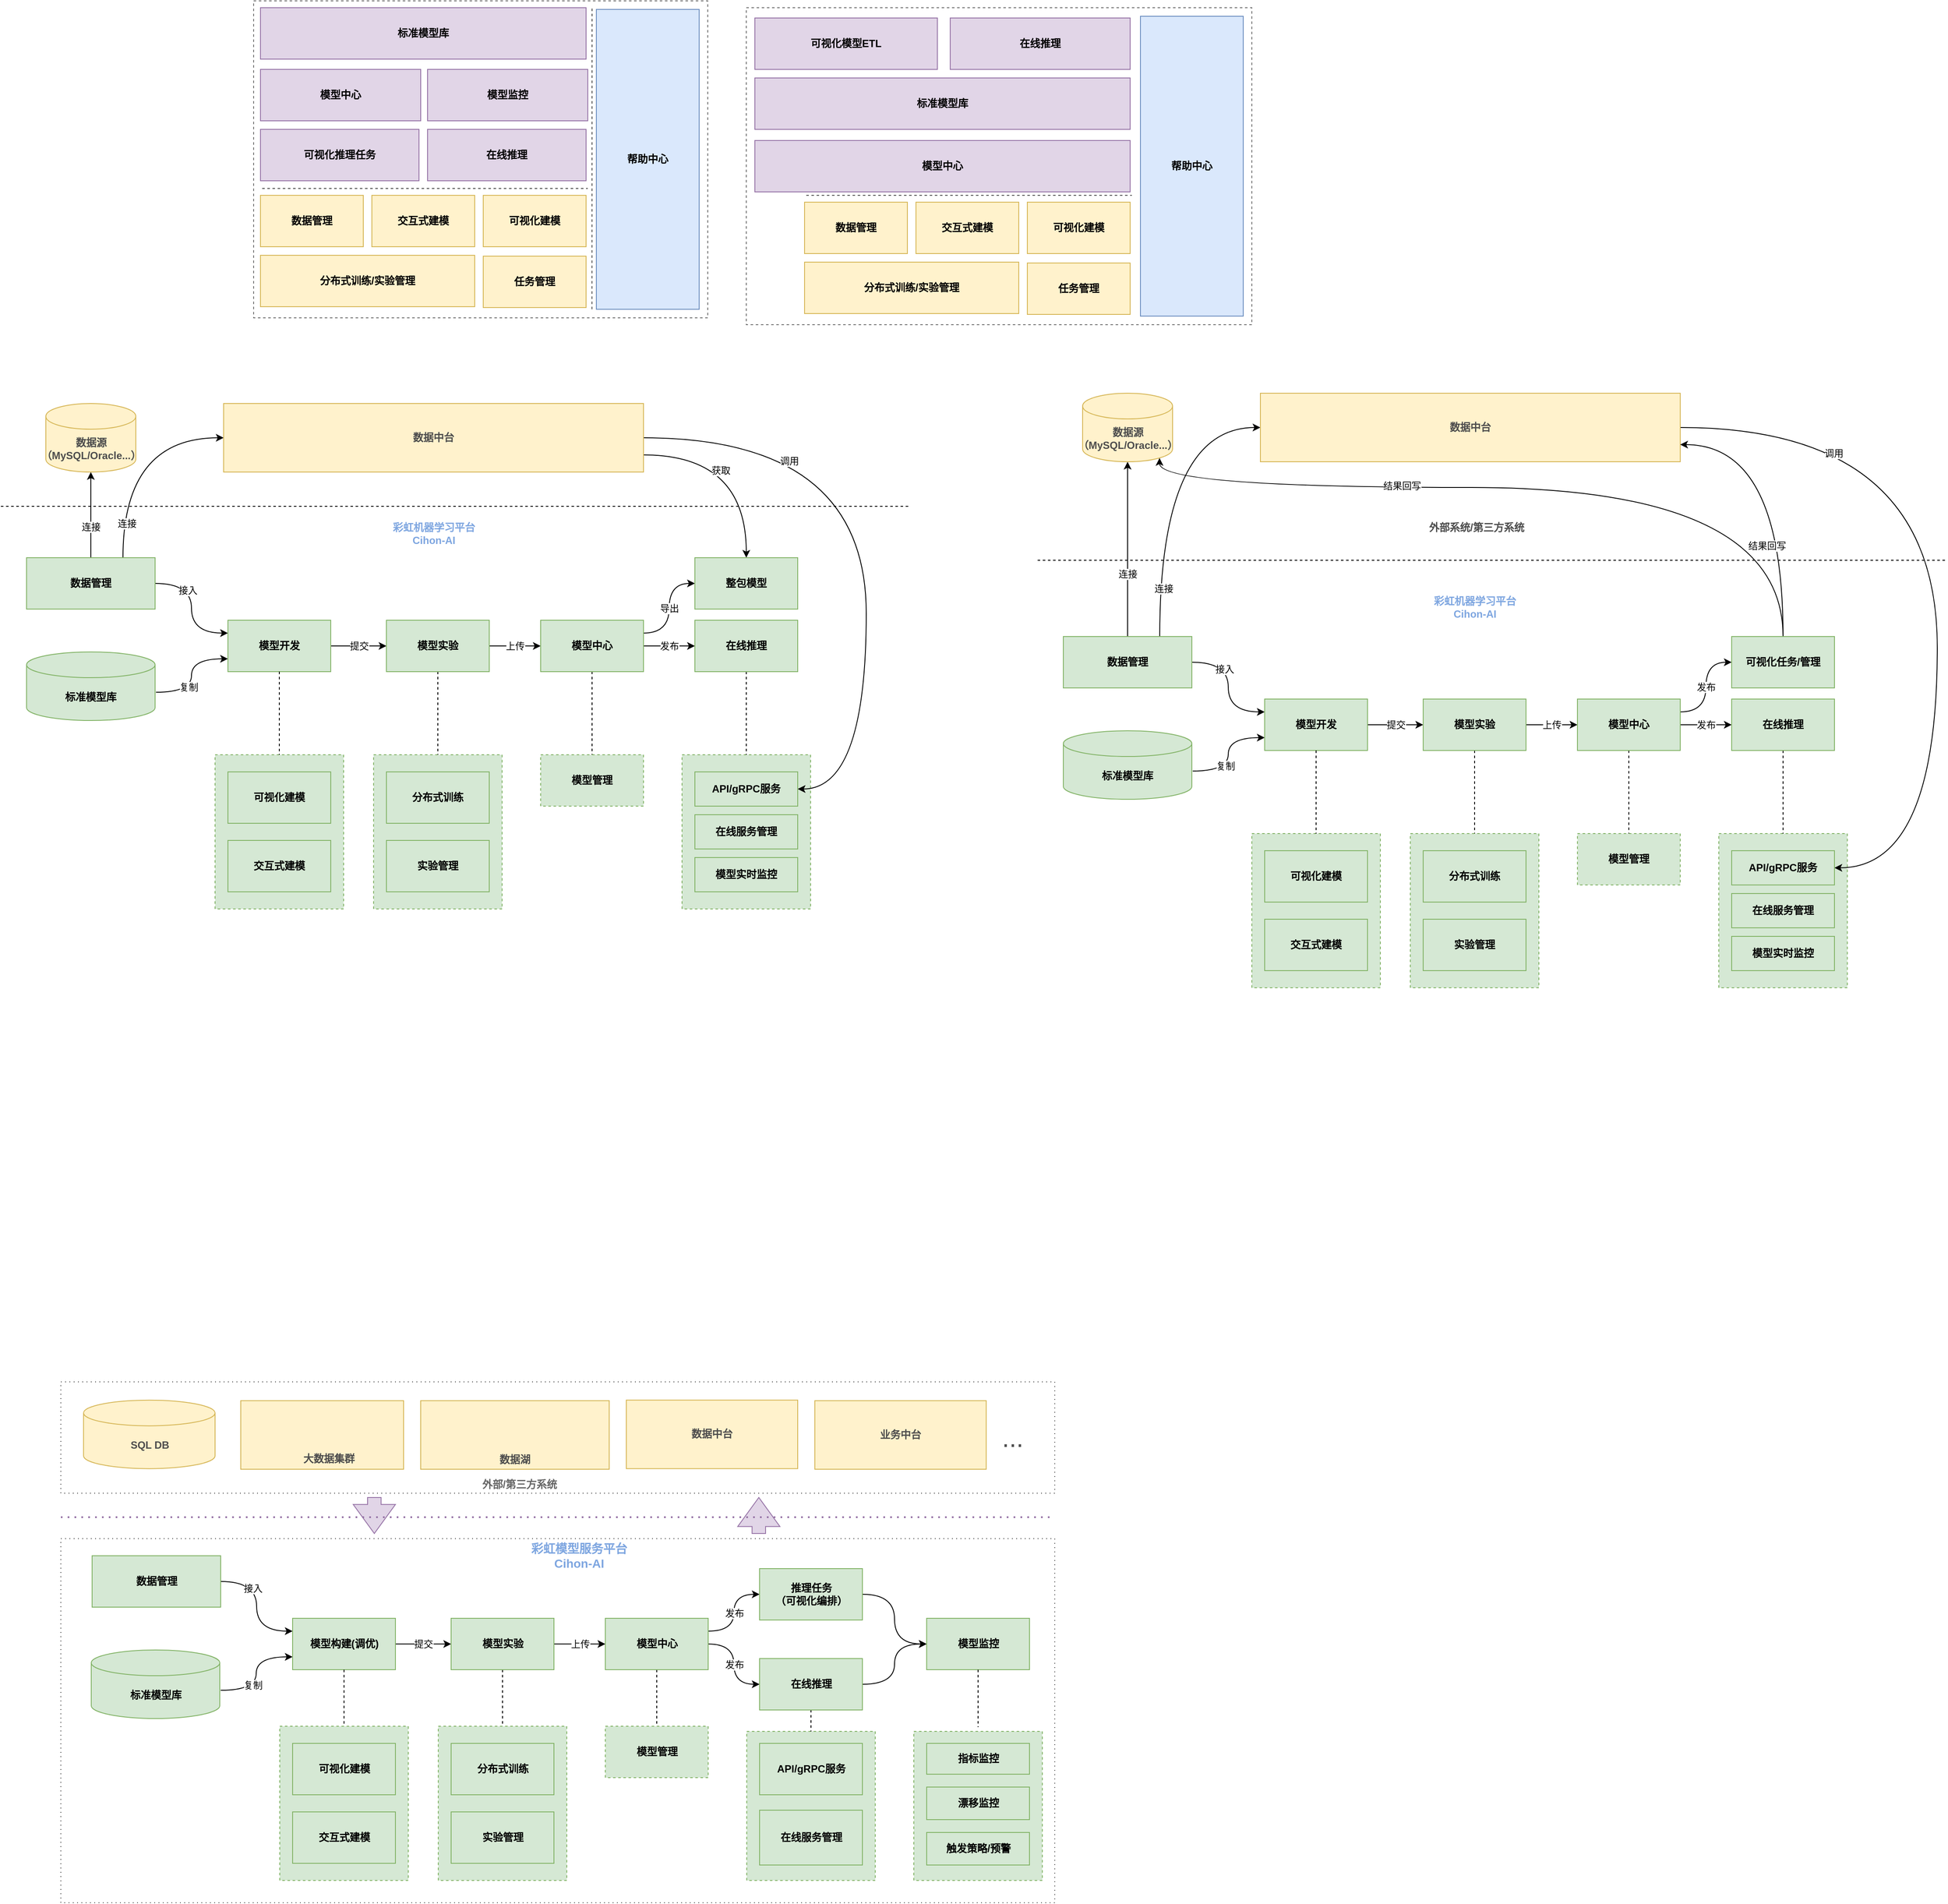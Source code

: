 <mxfile version="22.1.17" type="github">
  <diagram id="ie_3CytNylO9c6eQ8wbu" name="Page-1">
    <mxGraphModel dx="1434" dy="-379" grid="1" gridSize="10" guides="1" tooltips="1" connect="1" arrows="1" fold="1" page="1" pageScale="1" pageWidth="827" pageHeight="1169" math="0" shadow="0">
      <root>
        <mxCell id="0" />
        <mxCell id="1" parent="0" />
        <mxCell id="xP5RGfuM2HS8HkqxuWQb-124" value="" style="rounded=0;whiteSpace=wrap;html=1;fontSize=30;fontColor=#4D4D4D;strokeColor=#4D4D4D;dashed=1;dashPattern=1 4;" parent="1" vertex="1">
          <mxGeometry x="160" y="3185" width="1160" height="425" as="geometry" />
        </mxCell>
        <mxCell id="xP5RGfuM2HS8HkqxuWQb-113" value="" style="rounded=0;whiteSpace=wrap;html=1;fontSize=30;fontColor=#4D4D4D;strokeColor=#4D4D4D;dashed=1;dashPattern=1 4;" parent="1" vertex="1">
          <mxGeometry x="160" y="3002" width="1160" height="130" as="geometry" />
        </mxCell>
        <mxCell id="l0CeqF50A7bxB8gCz17a-1" value="" style="rounded=0;whiteSpace=wrap;html=1;dashed=1;fillColor=#d5e8d4;strokeColor=#82b366;" parent="1" vertex="1">
          <mxGeometry x="885" y="2270" width="150" height="180" as="geometry" />
        </mxCell>
        <mxCell id="l0CeqF50A7bxB8gCz17a-2" style="edgeStyle=orthogonalEdgeStyle;curved=1;rounded=0;orthogonalLoop=1;jettySize=auto;html=1;exitX=1.007;exitY=0.588;exitDx=0;exitDy=0;entryX=0;entryY=0.75;entryDx=0;entryDy=0;exitPerimeter=0;" parent="1" source="YzknZtRQCLHHo1tjPDXz-21" target="l0CeqF50A7bxB8gCz17a-14" edge="1">
          <mxGeometry relative="1" as="geometry">
            <mxPoint x="317" y="2190" as="sourcePoint" />
          </mxGeometry>
        </mxCell>
        <mxCell id="l0CeqF50A7bxB8gCz17a-3" value="复制" style="edgeLabel;html=1;align=center;verticalAlign=middle;resizable=0;points=[];" parent="l0CeqF50A7bxB8gCz17a-2" vertex="1" connectable="0">
          <mxGeometry x="-0.315" relative="1" as="geometry">
            <mxPoint x="-4" y="-6" as="offset" />
          </mxGeometry>
        </mxCell>
        <mxCell id="l0CeqF50A7bxB8gCz17a-5" style="edgeStyle=orthogonalEdgeStyle;rounded=0;orthogonalLoop=1;jettySize=auto;html=1;exitX=1;exitY=0.5;exitDx=0;exitDy=0;entryX=0;entryY=0.25;entryDx=0;entryDy=0;curved=1;" parent="1" source="l0CeqF50A7bxB8gCz17a-11" target="l0CeqF50A7bxB8gCz17a-14" edge="1">
          <mxGeometry relative="1" as="geometry" />
        </mxCell>
        <mxCell id="l0CeqF50A7bxB8gCz17a-6" value="接入" style="edgeLabel;html=1;align=center;verticalAlign=middle;resizable=0;points=[];" parent="l0CeqF50A7bxB8gCz17a-5" vertex="1" connectable="0">
          <mxGeometry x="-0.4" y="-1" relative="1" as="geometry">
            <mxPoint x="-4" y="7" as="offset" />
          </mxGeometry>
        </mxCell>
        <mxCell id="l0CeqF50A7bxB8gCz17a-7" style="edgeStyle=orthogonalEdgeStyle;curved=1;rounded=0;orthogonalLoop=1;jettySize=auto;html=1;exitX=0.75;exitY=0;exitDx=0;exitDy=0;entryX=0;entryY=0.5;entryDx=0;entryDy=0;" parent="1" source="l0CeqF50A7bxB8gCz17a-11" target="l0CeqF50A7bxB8gCz17a-28" edge="1">
          <mxGeometry relative="1" as="geometry" />
        </mxCell>
        <mxCell id="l0CeqF50A7bxB8gCz17a-8" value="连接" style="edgeLabel;html=1;align=center;verticalAlign=middle;resizable=0;points=[];" parent="l0CeqF50A7bxB8gCz17a-7" vertex="1" connectable="0">
          <mxGeometry x="-0.688" y="-4" relative="1" as="geometry">
            <mxPoint as="offset" />
          </mxGeometry>
        </mxCell>
        <mxCell id="l0CeqF50A7bxB8gCz17a-9" style="edgeStyle=orthogonalEdgeStyle;curved=1;rounded=0;orthogonalLoop=1;jettySize=auto;html=1;exitX=0.5;exitY=0;exitDx=0;exitDy=0;entryX=0.5;entryY=1;entryDx=0;entryDy=0;entryPerimeter=0;" parent="1" source="l0CeqF50A7bxB8gCz17a-11" target="l0CeqF50A7bxB8gCz17a-34" edge="1">
          <mxGeometry relative="1" as="geometry" />
        </mxCell>
        <mxCell id="l0CeqF50A7bxB8gCz17a-10" value="连接" style="edgeLabel;html=1;align=center;verticalAlign=middle;resizable=0;points=[];" parent="l0CeqF50A7bxB8gCz17a-9" vertex="1" connectable="0">
          <mxGeometry x="-0.284" relative="1" as="geometry">
            <mxPoint as="offset" />
          </mxGeometry>
        </mxCell>
        <mxCell id="l0CeqF50A7bxB8gCz17a-11" value="数据管理" style="rounded=0;whiteSpace=wrap;html=1;fillColor=#d5e8d4;strokeColor=#82b366;fontStyle=1" parent="1" vertex="1">
          <mxGeometry x="120" y="2040" width="150" height="60" as="geometry" />
        </mxCell>
        <mxCell id="l0CeqF50A7bxB8gCz17a-13" value="提交" style="edgeStyle=orthogonalEdgeStyle;curved=1;rounded=0;orthogonalLoop=1;jettySize=auto;html=1;exitX=1;exitY=0.5;exitDx=0;exitDy=0;entryX=0;entryY=0.5;entryDx=0;entryDy=0;" parent="1" source="l0CeqF50A7bxB8gCz17a-14" target="l0CeqF50A7bxB8gCz17a-17" edge="1">
          <mxGeometry relative="1" as="geometry" />
        </mxCell>
        <mxCell id="l0CeqF50A7bxB8gCz17a-14" value="模型开发" style="rounded=0;whiteSpace=wrap;html=1;fillColor=#d5e8d4;strokeColor=#82b366;fontStyle=1" parent="1" vertex="1">
          <mxGeometry x="355" y="2113" width="120" height="60" as="geometry" />
        </mxCell>
        <mxCell id="l0CeqF50A7bxB8gCz17a-15" value="上传" style="edgeStyle=orthogonalEdgeStyle;curved=1;rounded=0;orthogonalLoop=1;jettySize=auto;html=1;exitX=1;exitY=0.5;exitDx=0;exitDy=0;entryX=0;entryY=0.5;entryDx=0;entryDy=0;" parent="1" source="l0CeqF50A7bxB8gCz17a-17" target="l0CeqF50A7bxB8gCz17a-21" edge="1">
          <mxGeometry relative="1" as="geometry" />
        </mxCell>
        <mxCell id="l0CeqF50A7bxB8gCz17a-16" style="edgeStyle=orthogonalEdgeStyle;curved=1;rounded=0;orthogonalLoop=1;jettySize=auto;html=1;exitX=0.5;exitY=1;exitDx=0;exitDy=0;dashed=1;endArrow=none;endFill=0;" parent="1" source="l0CeqF50A7bxB8gCz17a-17" edge="1">
          <mxGeometry relative="1" as="geometry">
            <mxPoint x="600" y="2270" as="targetPoint" />
          </mxGeometry>
        </mxCell>
        <mxCell id="l0CeqF50A7bxB8gCz17a-17" value="模型实验" style="rounded=0;whiteSpace=wrap;html=1;fillColor=#d5e8d4;strokeColor=#82b366;fontStyle=1" parent="1" vertex="1">
          <mxGeometry x="540" y="2113" width="120" height="60" as="geometry" />
        </mxCell>
        <mxCell id="l0CeqF50A7bxB8gCz17a-18" value="发布" style="edgeStyle=orthogonalEdgeStyle;curved=1;rounded=0;orthogonalLoop=1;jettySize=auto;html=1;exitX=1;exitY=0.5;exitDx=0;exitDy=0;entryX=0;entryY=0.5;entryDx=0;entryDy=0;" parent="1" source="l0CeqF50A7bxB8gCz17a-21" target="l0CeqF50A7bxB8gCz17a-23" edge="1">
          <mxGeometry relative="1" as="geometry" />
        </mxCell>
        <mxCell id="l0CeqF50A7bxB8gCz17a-19" value="导出" style="edgeStyle=orthogonalEdgeStyle;curved=1;rounded=0;orthogonalLoop=1;jettySize=auto;html=1;exitX=1;exitY=0.25;exitDx=0;exitDy=0;entryX=0;entryY=0.5;entryDx=0;entryDy=0;" parent="1" source="l0CeqF50A7bxB8gCz17a-21" target="l0CeqF50A7bxB8gCz17a-35" edge="1">
          <mxGeometry relative="1" as="geometry" />
        </mxCell>
        <mxCell id="l0CeqF50A7bxB8gCz17a-20" style="edgeStyle=orthogonalEdgeStyle;curved=1;rounded=0;orthogonalLoop=1;jettySize=auto;html=1;exitX=0.5;exitY=1;exitDx=0;exitDy=0;entryX=0.5;entryY=0;entryDx=0;entryDy=0;dashed=1;endArrow=none;endFill=0;" parent="1" source="l0CeqF50A7bxB8gCz17a-21" target="l0CeqF50A7bxB8gCz17a-31" edge="1">
          <mxGeometry relative="1" as="geometry" />
        </mxCell>
        <mxCell id="l0CeqF50A7bxB8gCz17a-21" value="模型中心" style="rounded=0;whiteSpace=wrap;html=1;fillColor=#d5e8d4;strokeColor=#82b366;fontStyle=1" parent="1" vertex="1">
          <mxGeometry x="720" y="2113" width="120" height="60" as="geometry" />
        </mxCell>
        <mxCell id="l0CeqF50A7bxB8gCz17a-22" style="edgeStyle=orthogonalEdgeStyle;curved=1;rounded=0;orthogonalLoop=1;jettySize=auto;html=1;exitX=0.5;exitY=1;exitDx=0;exitDy=0;dashed=1;endArrow=none;endFill=0;" parent="1" source="l0CeqF50A7bxB8gCz17a-23" edge="1">
          <mxGeometry relative="1" as="geometry">
            <mxPoint x="960" y="2270" as="targetPoint" />
          </mxGeometry>
        </mxCell>
        <mxCell id="l0CeqF50A7bxB8gCz17a-23" value="在线推理" style="rounded=0;whiteSpace=wrap;html=1;fillColor=#d5e8d4;strokeColor=#82b366;fontStyle=1" parent="1" vertex="1">
          <mxGeometry x="900" y="2113" width="120" height="60" as="geometry" />
        </mxCell>
        <mxCell id="l0CeqF50A7bxB8gCz17a-26" style="edgeStyle=orthogonalEdgeStyle;curved=1;rounded=0;orthogonalLoop=1;jettySize=auto;html=1;exitX=1;exitY=0.75;exitDx=0;exitDy=0;entryX=0.5;entryY=0;entryDx=0;entryDy=0;" parent="1" source="l0CeqF50A7bxB8gCz17a-28" target="l0CeqF50A7bxB8gCz17a-35" edge="1">
          <mxGeometry relative="1" as="geometry" />
        </mxCell>
        <mxCell id="l0CeqF50A7bxB8gCz17a-27" value="获取" style="edgeLabel;html=1;align=center;verticalAlign=middle;resizable=0;points=[];" parent="l0CeqF50A7bxB8gCz17a-26" vertex="1" connectable="0">
          <mxGeometry x="0.122" y="-10" relative="1" as="geometry">
            <mxPoint x="-20" y="3" as="offset" />
          </mxGeometry>
        </mxCell>
        <mxCell id="YzknZtRQCLHHo1tjPDXz-38" style="edgeStyle=orthogonalEdgeStyle;curved=1;rounded=0;orthogonalLoop=1;jettySize=auto;html=1;exitX=1;exitY=0.5;exitDx=0;exitDy=0;entryX=1;entryY=0.5;entryDx=0;entryDy=0;" parent="1" source="l0CeqF50A7bxB8gCz17a-28" target="l0CeqF50A7bxB8gCz17a-32" edge="1">
          <mxGeometry relative="1" as="geometry">
            <Array as="points">
              <mxPoint x="1100" y="1900" />
              <mxPoint x="1100" y="2310" />
            </Array>
          </mxGeometry>
        </mxCell>
        <mxCell id="YzknZtRQCLHHo1tjPDXz-39" value="调用" style="edgeLabel;html=1;align=center;verticalAlign=middle;resizable=0;points=[];" parent="YzknZtRQCLHHo1tjPDXz-38" vertex="1" connectable="0">
          <mxGeometry x="-0.267" y="-47" relative="1" as="geometry">
            <mxPoint x="-43" y="12" as="offset" />
          </mxGeometry>
        </mxCell>
        <mxCell id="l0CeqF50A7bxB8gCz17a-28" value="数据中台" style="rounded=0;whiteSpace=wrap;html=1;fillColor=#fff2cc;strokeColor=#d6b656;fontStyle=1;fontColor=#4D4D4D;" parent="1" vertex="1">
          <mxGeometry x="350" y="1860" width="490" height="80" as="geometry" />
        </mxCell>
        <mxCell id="l0CeqF50A7bxB8gCz17a-29" value="" style="endArrow=none;dashed=1;html=1;rounded=0;" parent="1" edge="1">
          <mxGeometry width="50" height="50" relative="1" as="geometry">
            <mxPoint x="90" y="1980" as="sourcePoint" />
            <mxPoint x="1150" y="1980" as="targetPoint" />
          </mxGeometry>
        </mxCell>
        <mxCell id="l0CeqF50A7bxB8gCz17a-31" value="模型管理" style="rounded=0;whiteSpace=wrap;html=1;fillColor=#d5e8d4;strokeColor=#82b366;dashed=1;fontStyle=1" parent="1" vertex="1">
          <mxGeometry x="720" y="2270" width="120" height="60" as="geometry" />
        </mxCell>
        <mxCell id="l0CeqF50A7bxB8gCz17a-32" value="API/gRPC服务" style="rounded=0;whiteSpace=wrap;html=1;fillColor=#d5e8d4;strokeColor=#82b366;fontStyle=1" parent="1" vertex="1">
          <mxGeometry x="900" y="2290" width="120" height="40" as="geometry" />
        </mxCell>
        <mxCell id="l0CeqF50A7bxB8gCz17a-33" value="在线服务管理" style="rounded=0;whiteSpace=wrap;html=1;fillColor=#d5e8d4;strokeColor=#82b366;fontStyle=1" parent="1" vertex="1">
          <mxGeometry x="900" y="2340" width="120" height="40" as="geometry" />
        </mxCell>
        <mxCell id="l0CeqF50A7bxB8gCz17a-34" value="数据源（MySQL/Oracle...）" style="shape=cylinder3;whiteSpace=wrap;html=1;boundedLbl=1;backgroundOutline=1;size=15;fillColor=#fff2cc;strokeColor=#d6b656;fontStyle=1;fontColor=#4D4D4D;" parent="1" vertex="1">
          <mxGeometry x="142.5" y="1860" width="105" height="80" as="geometry" />
        </mxCell>
        <mxCell id="l0CeqF50A7bxB8gCz17a-35" value="整包模型" style="rounded=0;whiteSpace=wrap;html=1;fillColor=#d5e8d4;strokeColor=#82b366;fontStyle=1" parent="1" vertex="1">
          <mxGeometry x="900" y="2040" width="120" height="60" as="geometry" />
        </mxCell>
        <mxCell id="YzknZtRQCLHHo1tjPDXz-1" value="" style="rounded=0;whiteSpace=wrap;html=1;shadow=0;dashed=1;strokeColor=#4D4D4D;fontSize=12;fontColor=#999999;fillColor=none;opacity=80;" parent="1" vertex="1">
          <mxGeometry x="385" y="1390" width="530" height="370" as="geometry" />
        </mxCell>
        <mxCell id="YzknZtRQCLHHo1tjPDXz-2" value="数据管理" style="rounded=0;whiteSpace=wrap;html=1;fontStyle=1;fillColor=#fff2cc;strokeColor=#d6b656;" parent="1" vertex="1">
          <mxGeometry x="393" y="1617" width="120" height="60" as="geometry" />
        </mxCell>
        <mxCell id="YzknZtRQCLHHo1tjPDXz-3" value="交互式建模" style="rounded=0;whiteSpace=wrap;html=1;fontStyle=1;fillColor=#fff2cc;strokeColor=#d6b656;" parent="1" vertex="1">
          <mxGeometry x="523" y="1617" width="120" height="60" as="geometry" />
        </mxCell>
        <mxCell id="YzknZtRQCLHHo1tjPDXz-4" value="可视化建模" style="rounded=0;whiteSpace=wrap;html=1;fontStyle=1;fillColor=#fff2cc;strokeColor=#d6b656;" parent="1" vertex="1">
          <mxGeometry x="653" y="1617" width="120" height="60" as="geometry" />
        </mxCell>
        <mxCell id="YzknZtRQCLHHo1tjPDXz-5" value="分布式训练/实验管理" style="rounded=0;whiteSpace=wrap;html=1;fontStyle=1;fillColor=#fff2cc;strokeColor=#d6b656;" parent="1" vertex="1">
          <mxGeometry x="393" y="1687" width="250" height="60" as="geometry" />
        </mxCell>
        <mxCell id="YzknZtRQCLHHo1tjPDXz-7" value="标准模型库" style="rounded=0;whiteSpace=wrap;html=1;fontStyle=1;fillColor=#e1d5e7;strokeColor=#9673a6;" parent="1" vertex="1">
          <mxGeometry x="393" y="1398" width="380" height="60" as="geometry" />
        </mxCell>
        <mxCell id="YzknZtRQCLHHo1tjPDXz-9" value="帮助中心" style="rounded=0;whiteSpace=wrap;html=1;fontStyle=1;fillColor=#dae8fc;strokeColor=#6c8ebf;" parent="1" vertex="1">
          <mxGeometry x="785" y="1400" width="120" height="350" as="geometry" />
        </mxCell>
        <mxCell id="YzknZtRQCLHHo1tjPDXz-11" value="" style="endArrow=none;dashed=1;html=1;rounded=0;strokeColor=#4D4D4D;" parent="1" edge="1">
          <mxGeometry width="50" height="50" relative="1" as="geometry">
            <mxPoint x="395" y="1609" as="sourcePoint" />
            <mxPoint x="775" y="1609" as="targetPoint" />
          </mxGeometry>
        </mxCell>
        <mxCell id="YzknZtRQCLHHo1tjPDXz-12" value="" style="endArrow=none;dashed=1;html=1;rounded=0;strokeColor=#4D4D4D;exitX=0.745;exitY=0.973;exitDx=0;exitDy=0;exitPerimeter=0;" parent="1" source="YzknZtRQCLHHo1tjPDXz-1" edge="1">
          <mxGeometry width="50" height="50" relative="1" as="geometry">
            <mxPoint x="780" y="1669" as="sourcePoint" />
            <mxPoint x="780" y="1399" as="targetPoint" />
          </mxGeometry>
        </mxCell>
        <mxCell id="YzknZtRQCLHHo1tjPDXz-13" value="任务管理" style="rounded=0;whiteSpace=wrap;html=1;fontStyle=1;fillColor=#fff2cc;strokeColor=#d6b656;" parent="1" vertex="1">
          <mxGeometry x="653" y="1688" width="120" height="60" as="geometry" />
        </mxCell>
        <mxCell id="YzknZtRQCLHHo1tjPDXz-15" value="" style="rounded=0;whiteSpace=wrap;html=1;dashed=1;fillColor=#d5e8d4;strokeColor=#82b366;" parent="1" vertex="1">
          <mxGeometry x="525" y="2270" width="150" height="180" as="geometry" />
        </mxCell>
        <mxCell id="YzknZtRQCLHHo1tjPDXz-16" value="分布式训练" style="rounded=0;whiteSpace=wrap;html=1;fillColor=#d5e8d4;strokeColor=#82b366;fontStyle=1" parent="1" vertex="1">
          <mxGeometry x="540" y="2290" width="120" height="60" as="geometry" />
        </mxCell>
        <mxCell id="YzknZtRQCLHHo1tjPDXz-17" value="实验管理" style="rounded=0;whiteSpace=wrap;html=1;fillColor=#d5e8d4;strokeColor=#82b366;fontStyle=1" parent="1" vertex="1">
          <mxGeometry x="540" y="2370" width="120" height="60" as="geometry" />
        </mxCell>
        <mxCell id="YzknZtRQCLHHo1tjPDXz-21" value="标准模型库" style="shape=cylinder3;whiteSpace=wrap;html=1;boundedLbl=1;backgroundOutline=1;size=15;fillColor=#d5e8d4;strokeColor=#82b366;fontStyle=1" parent="1" vertex="1">
          <mxGeometry x="120" y="2150" width="150" height="80" as="geometry" />
        </mxCell>
        <mxCell id="YzknZtRQCLHHo1tjPDXz-24" value="" style="rounded=0;whiteSpace=wrap;html=1;dashed=1;fillColor=#d5e8d4;strokeColor=#82b366;" parent="1" vertex="1">
          <mxGeometry x="340" y="2270" width="150" height="180" as="geometry" />
        </mxCell>
        <mxCell id="YzknZtRQCLHHo1tjPDXz-25" value="可视化建模" style="rounded=0;whiteSpace=wrap;html=1;fillColor=#d5e8d4;strokeColor=#82b366;fontStyle=1" parent="1" vertex="1">
          <mxGeometry x="355" y="2290" width="120" height="60" as="geometry" />
        </mxCell>
        <mxCell id="YzknZtRQCLHHo1tjPDXz-26" value="交互式建模" style="rounded=0;whiteSpace=wrap;html=1;fillColor=#d5e8d4;strokeColor=#82b366;fontStyle=1" parent="1" vertex="1">
          <mxGeometry x="355" y="2370" width="120" height="60" as="geometry" />
        </mxCell>
        <mxCell id="YzknZtRQCLHHo1tjPDXz-27" style="edgeStyle=orthogonalEdgeStyle;rounded=0;orthogonalLoop=1;jettySize=auto;html=1;exitX=0.5;exitY=1;exitDx=0;exitDy=0;dashed=1;endArrow=none;endFill=0;entryX=0.5;entryY=0;entryDx=0;entryDy=0;" parent="1" source="l0CeqF50A7bxB8gCz17a-14" target="YzknZtRQCLHHo1tjPDXz-24" edge="1">
          <mxGeometry relative="1" as="geometry">
            <mxPoint x="414.5" y="2183" as="sourcePoint" />
            <mxPoint x="415" y="2240" as="targetPoint" />
          </mxGeometry>
        </mxCell>
        <mxCell id="YzknZtRQCLHHo1tjPDXz-36" value="模型实时监控" style="rounded=0;whiteSpace=wrap;html=1;fillColor=#d5e8d4;strokeColor=#82b366;fontStyle=1" parent="1" vertex="1">
          <mxGeometry x="900" y="2390" width="120" height="40" as="geometry" />
        </mxCell>
        <mxCell id="YzknZtRQCLHHo1tjPDXz-40" value="彩虹机器学习平台&lt;br&gt;Cihon-AI" style="text;html=1;strokeColor=none;fillColor=none;align=center;verticalAlign=middle;whiteSpace=wrap;rounded=0;fontStyle=1;fontColor=#7EA6E0;" parent="1" vertex="1">
          <mxGeometry x="532.5" y="1997" width="125" height="30" as="geometry" />
        </mxCell>
        <mxCell id="xP5RGfuM2HS8HkqxuWQb-1" value="" style="rounded=0;whiteSpace=wrap;html=1;dashed=1;fillColor=#d5e8d4;strokeColor=#82b366;" parent="1" vertex="1">
          <mxGeometry x="2095" y="2362" width="150" height="180" as="geometry" />
        </mxCell>
        <mxCell id="xP5RGfuM2HS8HkqxuWQb-2" style="edgeStyle=orthogonalEdgeStyle;curved=1;rounded=0;orthogonalLoop=1;jettySize=auto;html=1;exitX=1.007;exitY=0.588;exitDx=0;exitDy=0;entryX=0;entryY=0.75;entryDx=0;entryDy=0;exitPerimeter=0;" parent="1" source="xP5RGfuM2HS8HkqxuWQb-36" target="xP5RGfuM2HS8HkqxuWQb-12" edge="1">
          <mxGeometry relative="1" as="geometry">
            <mxPoint x="1527" y="2282" as="sourcePoint" />
          </mxGeometry>
        </mxCell>
        <mxCell id="xP5RGfuM2HS8HkqxuWQb-3" value="复制" style="edgeLabel;html=1;align=center;verticalAlign=middle;resizable=0;points=[];" parent="xP5RGfuM2HS8HkqxuWQb-2" vertex="1" connectable="0">
          <mxGeometry x="-0.315" relative="1" as="geometry">
            <mxPoint x="-4" y="-6" as="offset" />
          </mxGeometry>
        </mxCell>
        <mxCell id="xP5RGfuM2HS8HkqxuWQb-4" style="edgeStyle=orthogonalEdgeStyle;rounded=0;orthogonalLoop=1;jettySize=auto;html=1;exitX=1;exitY=0.5;exitDx=0;exitDy=0;entryX=0;entryY=0.25;entryDx=0;entryDy=0;curved=1;" parent="1" source="xP5RGfuM2HS8HkqxuWQb-10" target="xP5RGfuM2HS8HkqxuWQb-12" edge="1">
          <mxGeometry relative="1" as="geometry" />
        </mxCell>
        <mxCell id="xP5RGfuM2HS8HkqxuWQb-5" value="接入" style="edgeLabel;html=1;align=center;verticalAlign=middle;resizable=0;points=[];" parent="xP5RGfuM2HS8HkqxuWQb-4" vertex="1" connectable="0">
          <mxGeometry x="-0.4" y="-1" relative="1" as="geometry">
            <mxPoint x="-4" y="7" as="offset" />
          </mxGeometry>
        </mxCell>
        <mxCell id="xP5RGfuM2HS8HkqxuWQb-6" style="edgeStyle=orthogonalEdgeStyle;curved=1;rounded=0;orthogonalLoop=1;jettySize=auto;html=1;exitX=0.75;exitY=0;exitDx=0;exitDy=0;entryX=0;entryY=0.5;entryDx=0;entryDy=0;" parent="1" source="xP5RGfuM2HS8HkqxuWQb-10" target="xP5RGfuM2HS8HkqxuWQb-26" edge="1">
          <mxGeometry relative="1" as="geometry" />
        </mxCell>
        <mxCell id="xP5RGfuM2HS8HkqxuWQb-7" value="连接" style="edgeLabel;html=1;align=center;verticalAlign=middle;resizable=0;points=[];" parent="xP5RGfuM2HS8HkqxuWQb-6" vertex="1" connectable="0">
          <mxGeometry x="-0.688" y="-4" relative="1" as="geometry">
            <mxPoint as="offset" />
          </mxGeometry>
        </mxCell>
        <mxCell id="xP5RGfuM2HS8HkqxuWQb-8" style="edgeStyle=orthogonalEdgeStyle;curved=1;rounded=0;orthogonalLoop=1;jettySize=auto;html=1;exitX=0.5;exitY=0;exitDx=0;exitDy=0;entryX=0.5;entryY=1;entryDx=0;entryDy=0;entryPerimeter=0;" parent="1" source="xP5RGfuM2HS8HkqxuWQb-10" target="xP5RGfuM2HS8HkqxuWQb-31" edge="1">
          <mxGeometry relative="1" as="geometry" />
        </mxCell>
        <mxCell id="xP5RGfuM2HS8HkqxuWQb-9" value="连接" style="edgeLabel;html=1;align=center;verticalAlign=middle;resizable=0;points=[];" parent="xP5RGfuM2HS8HkqxuWQb-8" vertex="1" connectable="0">
          <mxGeometry x="-0.284" relative="1" as="geometry">
            <mxPoint as="offset" />
          </mxGeometry>
        </mxCell>
        <mxCell id="xP5RGfuM2HS8HkqxuWQb-10" value="数据管理" style="rounded=0;whiteSpace=wrap;html=1;fillColor=#d5e8d4;strokeColor=#82b366;fontStyle=1" parent="1" vertex="1">
          <mxGeometry x="1330" y="2132" width="150" height="60" as="geometry" />
        </mxCell>
        <mxCell id="xP5RGfuM2HS8HkqxuWQb-11" value="提交" style="edgeStyle=orthogonalEdgeStyle;curved=1;rounded=0;orthogonalLoop=1;jettySize=auto;html=1;exitX=1;exitY=0.5;exitDx=0;exitDy=0;entryX=0;entryY=0.5;entryDx=0;entryDy=0;" parent="1" source="xP5RGfuM2HS8HkqxuWQb-12" target="xP5RGfuM2HS8HkqxuWQb-15" edge="1">
          <mxGeometry relative="1" as="geometry" />
        </mxCell>
        <mxCell id="xP5RGfuM2HS8HkqxuWQb-12" value="模型开发" style="rounded=0;whiteSpace=wrap;html=1;fillColor=#d5e8d4;strokeColor=#82b366;fontStyle=1" parent="1" vertex="1">
          <mxGeometry x="1565" y="2205" width="120" height="60" as="geometry" />
        </mxCell>
        <mxCell id="xP5RGfuM2HS8HkqxuWQb-13" value="上传" style="edgeStyle=orthogonalEdgeStyle;curved=1;rounded=0;orthogonalLoop=1;jettySize=auto;html=1;exitX=1;exitY=0.5;exitDx=0;exitDy=0;entryX=0;entryY=0.5;entryDx=0;entryDy=0;" parent="1" source="xP5RGfuM2HS8HkqxuWQb-15" target="xP5RGfuM2HS8HkqxuWQb-19" edge="1">
          <mxGeometry relative="1" as="geometry" />
        </mxCell>
        <mxCell id="xP5RGfuM2HS8HkqxuWQb-14" style="edgeStyle=orthogonalEdgeStyle;curved=1;rounded=0;orthogonalLoop=1;jettySize=auto;html=1;exitX=0.5;exitY=1;exitDx=0;exitDy=0;dashed=1;endArrow=none;endFill=0;" parent="1" source="xP5RGfuM2HS8HkqxuWQb-15" edge="1">
          <mxGeometry relative="1" as="geometry">
            <mxPoint x="1810" y="2362" as="targetPoint" />
          </mxGeometry>
        </mxCell>
        <mxCell id="xP5RGfuM2HS8HkqxuWQb-15" value="模型实验" style="rounded=0;whiteSpace=wrap;html=1;fillColor=#d5e8d4;strokeColor=#82b366;fontStyle=1" parent="1" vertex="1">
          <mxGeometry x="1750" y="2205" width="120" height="60" as="geometry" />
        </mxCell>
        <mxCell id="xP5RGfuM2HS8HkqxuWQb-16" value="发布" style="edgeStyle=orthogonalEdgeStyle;curved=1;rounded=0;orthogonalLoop=1;jettySize=auto;html=1;exitX=1;exitY=0.5;exitDx=0;exitDy=0;entryX=0;entryY=0.5;entryDx=0;entryDy=0;" parent="1" source="xP5RGfuM2HS8HkqxuWQb-19" target="xP5RGfuM2HS8HkqxuWQb-21" edge="1">
          <mxGeometry relative="1" as="geometry" />
        </mxCell>
        <mxCell id="xP5RGfuM2HS8HkqxuWQb-18" style="edgeStyle=orthogonalEdgeStyle;curved=1;rounded=0;orthogonalLoop=1;jettySize=auto;html=1;exitX=0.5;exitY=1;exitDx=0;exitDy=0;entryX=0.5;entryY=0;entryDx=0;entryDy=0;dashed=1;endArrow=none;endFill=0;" parent="1" source="xP5RGfuM2HS8HkqxuWQb-19" target="xP5RGfuM2HS8HkqxuWQb-28" edge="1">
          <mxGeometry relative="1" as="geometry" />
        </mxCell>
        <mxCell id="xP5RGfuM2HS8HkqxuWQb-51" value="发布" style="edgeStyle=orthogonalEdgeStyle;curved=1;rounded=0;orthogonalLoop=1;jettySize=auto;html=1;exitX=1;exitY=0.25;exitDx=0;exitDy=0;entryX=0;entryY=0.5;entryDx=0;entryDy=0;" parent="1" source="xP5RGfuM2HS8HkqxuWQb-19" target="xP5RGfuM2HS8HkqxuWQb-32" edge="1">
          <mxGeometry relative="1" as="geometry" />
        </mxCell>
        <mxCell id="xP5RGfuM2HS8HkqxuWQb-19" value="模型中心" style="rounded=0;whiteSpace=wrap;html=1;fillColor=#d5e8d4;strokeColor=#82b366;fontStyle=1" parent="1" vertex="1">
          <mxGeometry x="1930" y="2205" width="120" height="60" as="geometry" />
        </mxCell>
        <mxCell id="xP5RGfuM2HS8HkqxuWQb-20" style="edgeStyle=orthogonalEdgeStyle;curved=1;rounded=0;orthogonalLoop=1;jettySize=auto;html=1;exitX=0.5;exitY=1;exitDx=0;exitDy=0;dashed=1;endArrow=none;endFill=0;" parent="1" source="xP5RGfuM2HS8HkqxuWQb-21" edge="1">
          <mxGeometry relative="1" as="geometry">
            <mxPoint x="2170.0" y="2362" as="targetPoint" />
          </mxGeometry>
        </mxCell>
        <mxCell id="xP5RGfuM2HS8HkqxuWQb-21" value="在线推理" style="rounded=0;whiteSpace=wrap;html=1;fillColor=#d5e8d4;strokeColor=#82b366;fontStyle=1" parent="1" vertex="1">
          <mxGeometry x="2110" y="2205" width="120" height="60" as="geometry" />
        </mxCell>
        <mxCell id="xP5RGfuM2HS8HkqxuWQb-52" style="edgeStyle=orthogonalEdgeStyle;curved=1;rounded=0;orthogonalLoop=1;jettySize=auto;html=1;exitX=1;exitY=0.5;exitDx=0;exitDy=0;entryX=1;entryY=0.5;entryDx=0;entryDy=0;" parent="1" source="xP5RGfuM2HS8HkqxuWQb-26" target="xP5RGfuM2HS8HkqxuWQb-29" edge="1">
          <mxGeometry relative="1" as="geometry">
            <Array as="points">
              <mxPoint x="2350" y="1888" />
              <mxPoint x="2350" y="2402" />
            </Array>
          </mxGeometry>
        </mxCell>
        <mxCell id="xP5RGfuM2HS8HkqxuWQb-53" value="调用" style="edgeLabel;html=1;align=center;verticalAlign=middle;resizable=0;points=[];" parent="xP5RGfuM2HS8HkqxuWQb-52" vertex="1" connectable="0">
          <mxGeometry x="-0.617" y="-30" relative="1" as="geometry">
            <mxPoint as="offset" />
          </mxGeometry>
        </mxCell>
        <mxCell id="xP5RGfuM2HS8HkqxuWQb-26" value="数据中台" style="rounded=0;whiteSpace=wrap;html=1;fillColor=#fff2cc;strokeColor=#d6b656;fontStyle=1;fontColor=#4D4D4D;" parent="1" vertex="1">
          <mxGeometry x="1560" y="1848" width="490" height="80" as="geometry" />
        </mxCell>
        <mxCell id="xP5RGfuM2HS8HkqxuWQb-27" value="" style="endArrow=none;dashed=1;html=1;rounded=0;" parent="1" edge="1">
          <mxGeometry width="50" height="50" relative="1" as="geometry">
            <mxPoint x="1300" y="2043" as="sourcePoint" />
            <mxPoint x="2360.0" y="2043" as="targetPoint" />
          </mxGeometry>
        </mxCell>
        <mxCell id="xP5RGfuM2HS8HkqxuWQb-28" value="模型管理" style="rounded=0;whiteSpace=wrap;html=1;fillColor=#d5e8d4;strokeColor=#82b366;dashed=1;fontStyle=1" parent="1" vertex="1">
          <mxGeometry x="1930" y="2362" width="120" height="60" as="geometry" />
        </mxCell>
        <mxCell id="xP5RGfuM2HS8HkqxuWQb-29" value="API/gRPC服务" style="rounded=0;whiteSpace=wrap;html=1;fillColor=#d5e8d4;strokeColor=#82b366;fontStyle=1" parent="1" vertex="1">
          <mxGeometry x="2110" y="2382" width="120" height="40" as="geometry" />
        </mxCell>
        <mxCell id="xP5RGfuM2HS8HkqxuWQb-30" value="在线服务管理" style="rounded=0;whiteSpace=wrap;html=1;fillColor=#d5e8d4;strokeColor=#82b366;fontStyle=1" parent="1" vertex="1">
          <mxGeometry x="2110" y="2432" width="120" height="40" as="geometry" />
        </mxCell>
        <mxCell id="xP5RGfuM2HS8HkqxuWQb-31" value="数据源（MySQL/Oracle...）" style="shape=cylinder3;whiteSpace=wrap;html=1;boundedLbl=1;backgroundOutline=1;size=15;fillColor=#fff2cc;strokeColor=#d6b656;fontStyle=1;fontColor=#4D4D4D;" parent="1" vertex="1">
          <mxGeometry x="1352.5" y="1848" width="105" height="80" as="geometry" />
        </mxCell>
        <mxCell id="xP5RGfuM2HS8HkqxuWQb-43" style="edgeStyle=orthogonalEdgeStyle;curved=1;rounded=0;orthogonalLoop=1;jettySize=auto;html=1;exitX=0.5;exitY=0;exitDx=0;exitDy=0;entryX=1;entryY=0.75;entryDx=0;entryDy=0;" parent="1" source="xP5RGfuM2HS8HkqxuWQb-32" target="xP5RGfuM2HS8HkqxuWQb-26" edge="1">
          <mxGeometry relative="1" as="geometry" />
        </mxCell>
        <mxCell id="xP5RGfuM2HS8HkqxuWQb-45" value="结果回写" style="edgeLabel;html=1;align=center;verticalAlign=middle;resizable=0;points=[];" parent="xP5RGfuM2HS8HkqxuWQb-43" vertex="1" connectable="0">
          <mxGeometry x="-0.388" y="19" relative="1" as="geometry">
            <mxPoint y="-1" as="offset" />
          </mxGeometry>
        </mxCell>
        <mxCell id="xP5RGfuM2HS8HkqxuWQb-47" style="edgeStyle=orthogonalEdgeStyle;curved=1;rounded=0;orthogonalLoop=1;jettySize=auto;html=1;exitX=0.5;exitY=0;exitDx=0;exitDy=0;entryX=0.855;entryY=1;entryDx=0;entryDy=-4.35;entryPerimeter=0;" parent="1" source="xP5RGfuM2HS8HkqxuWQb-32" target="xP5RGfuM2HS8HkqxuWQb-31" edge="1">
          <mxGeometry relative="1" as="geometry">
            <Array as="points">
              <mxPoint x="2170" y="1958" />
              <mxPoint x="1442" y="1958" />
            </Array>
          </mxGeometry>
        </mxCell>
        <mxCell id="xP5RGfuM2HS8HkqxuWQb-48" value="结果回写" style="edgeLabel;html=1;align=center;verticalAlign=middle;resizable=0;points=[];" parent="xP5RGfuM2HS8HkqxuWQb-47" vertex="1" connectable="0">
          <mxGeometry x="0.325" y="-2" relative="1" as="geometry">
            <mxPoint x="1" as="offset" />
          </mxGeometry>
        </mxCell>
        <mxCell id="xP5RGfuM2HS8HkqxuWQb-32" value="可视化任务/管理" style="rounded=0;whiteSpace=wrap;html=1;fillColor=#d5e8d4;strokeColor=#82b366;fontStyle=1" parent="1" vertex="1">
          <mxGeometry x="2110" y="2132" width="120" height="60" as="geometry" />
        </mxCell>
        <mxCell id="xP5RGfuM2HS8HkqxuWQb-33" value="" style="rounded=0;whiteSpace=wrap;html=1;dashed=1;fillColor=#d5e8d4;strokeColor=#82b366;" parent="1" vertex="1">
          <mxGeometry x="1735" y="2362" width="150" height="180" as="geometry" />
        </mxCell>
        <mxCell id="xP5RGfuM2HS8HkqxuWQb-34" value="分布式训练" style="rounded=0;whiteSpace=wrap;html=1;fillColor=#d5e8d4;strokeColor=#82b366;fontStyle=1" parent="1" vertex="1">
          <mxGeometry x="1750" y="2382" width="120" height="60" as="geometry" />
        </mxCell>
        <mxCell id="xP5RGfuM2HS8HkqxuWQb-35" value="实验管理" style="rounded=0;whiteSpace=wrap;html=1;fillColor=#d5e8d4;strokeColor=#82b366;fontStyle=1" parent="1" vertex="1">
          <mxGeometry x="1750" y="2462" width="120" height="60" as="geometry" />
        </mxCell>
        <mxCell id="xP5RGfuM2HS8HkqxuWQb-36" value="标准模型库" style="shape=cylinder3;whiteSpace=wrap;html=1;boundedLbl=1;backgroundOutline=1;size=15;fillColor=#d5e8d4;strokeColor=#82b366;fontStyle=1" parent="1" vertex="1">
          <mxGeometry x="1330" y="2242" width="150" height="80" as="geometry" />
        </mxCell>
        <mxCell id="xP5RGfuM2HS8HkqxuWQb-37" value="" style="rounded=0;whiteSpace=wrap;html=1;dashed=1;fillColor=#d5e8d4;strokeColor=#82b366;" parent="1" vertex="1">
          <mxGeometry x="1550" y="2362" width="150" height="180" as="geometry" />
        </mxCell>
        <mxCell id="xP5RGfuM2HS8HkqxuWQb-38" value="可视化建模" style="rounded=0;whiteSpace=wrap;html=1;fillColor=#d5e8d4;strokeColor=#82b366;fontStyle=1" parent="1" vertex="1">
          <mxGeometry x="1565" y="2382" width="120" height="60" as="geometry" />
        </mxCell>
        <mxCell id="xP5RGfuM2HS8HkqxuWQb-39" value="交互式建模" style="rounded=0;whiteSpace=wrap;html=1;fillColor=#d5e8d4;strokeColor=#82b366;fontStyle=1" parent="1" vertex="1">
          <mxGeometry x="1565" y="2462" width="120" height="60" as="geometry" />
        </mxCell>
        <mxCell id="xP5RGfuM2HS8HkqxuWQb-40" style="edgeStyle=orthogonalEdgeStyle;rounded=0;orthogonalLoop=1;jettySize=auto;html=1;exitX=0.5;exitY=1;exitDx=0;exitDy=0;dashed=1;endArrow=none;endFill=0;entryX=0.5;entryY=0;entryDx=0;entryDy=0;" parent="1" source="xP5RGfuM2HS8HkqxuWQb-12" target="xP5RGfuM2HS8HkqxuWQb-37" edge="1">
          <mxGeometry relative="1" as="geometry">
            <mxPoint x="1624.5" y="2275" as="sourcePoint" />
            <mxPoint x="1625" y="2332" as="targetPoint" />
          </mxGeometry>
        </mxCell>
        <mxCell id="xP5RGfuM2HS8HkqxuWQb-41" value="模型实时监控" style="rounded=0;whiteSpace=wrap;html=1;fillColor=#d5e8d4;strokeColor=#82b366;fontStyle=1" parent="1" vertex="1">
          <mxGeometry x="2110" y="2482" width="120" height="40" as="geometry" />
        </mxCell>
        <mxCell id="xP5RGfuM2HS8HkqxuWQb-42" value="彩虹机器学习平台&lt;br&gt;Cihon-AI" style="text;html=1;strokeColor=none;fillColor=none;align=center;verticalAlign=middle;whiteSpace=wrap;rounded=0;fontStyle=1;fontColor=#7EA6E0;" parent="1" vertex="1">
          <mxGeometry x="1747.5" y="2083" width="125" height="30" as="geometry" />
        </mxCell>
        <mxCell id="xP5RGfuM2HS8HkqxuWQb-54" value="外部系统/第三方系统" style="text;html=1;strokeColor=none;fillColor=none;align=center;verticalAlign=middle;whiteSpace=wrap;rounded=0;fontStyle=1;fontColor=#4D4D4D;" parent="1" vertex="1">
          <mxGeometry x="1750" y="1990" width="125" height="30" as="geometry" />
        </mxCell>
        <mxCell id="xP5RGfuM2HS8HkqxuWQb-56" value="" style="rounded=0;whiteSpace=wrap;html=1;dashed=1;fillColor=#d5e8d4;strokeColor=#82b366;" parent="1" vertex="1">
          <mxGeometry x="960.5" y="3410" width="150" height="174" as="geometry" />
        </mxCell>
        <mxCell id="xP5RGfuM2HS8HkqxuWQb-57" style="edgeStyle=orthogonalEdgeStyle;curved=1;rounded=0;orthogonalLoop=1;jettySize=auto;html=1;exitX=1.007;exitY=0.588;exitDx=0;exitDy=0;entryX=0;entryY=0.75;entryDx=0;entryDy=0;exitPerimeter=0;" parent="1" source="xP5RGfuM2HS8HkqxuWQb-93" target="xP5RGfuM2HS8HkqxuWQb-67" edge="1">
          <mxGeometry relative="1" as="geometry">
            <mxPoint x="392.5" y="3355" as="sourcePoint" />
          </mxGeometry>
        </mxCell>
        <mxCell id="xP5RGfuM2HS8HkqxuWQb-58" value="复制" style="edgeLabel;html=1;align=center;verticalAlign=middle;resizable=0;points=[];" parent="xP5RGfuM2HS8HkqxuWQb-57" vertex="1" connectable="0">
          <mxGeometry x="-0.315" relative="1" as="geometry">
            <mxPoint x="-4" y="-6" as="offset" />
          </mxGeometry>
        </mxCell>
        <mxCell id="xP5RGfuM2HS8HkqxuWQb-59" style="edgeStyle=orthogonalEdgeStyle;rounded=0;orthogonalLoop=1;jettySize=auto;html=1;exitX=1;exitY=0.5;exitDx=0;exitDy=0;entryX=0;entryY=0.25;entryDx=0;entryDy=0;curved=1;" parent="1" source="xP5RGfuM2HS8HkqxuWQb-65" target="xP5RGfuM2HS8HkqxuWQb-67" edge="1">
          <mxGeometry relative="1" as="geometry" />
        </mxCell>
        <mxCell id="xP5RGfuM2HS8HkqxuWQb-60" value="接入" style="edgeLabel;html=1;align=center;verticalAlign=middle;resizable=0;points=[];" parent="xP5RGfuM2HS8HkqxuWQb-59" vertex="1" connectable="0">
          <mxGeometry x="-0.4" y="-1" relative="1" as="geometry">
            <mxPoint x="-4" y="7" as="offset" />
          </mxGeometry>
        </mxCell>
        <mxCell id="xP5RGfuM2HS8HkqxuWQb-65" value="数据管理" style="rounded=0;whiteSpace=wrap;html=1;fillColor=#d5e8d4;strokeColor=#82b366;fontStyle=1" parent="1" vertex="1">
          <mxGeometry x="196.5" y="3205" width="150" height="60" as="geometry" />
        </mxCell>
        <mxCell id="xP5RGfuM2HS8HkqxuWQb-66" value="提交" style="edgeStyle=orthogonalEdgeStyle;curved=1;rounded=0;orthogonalLoop=1;jettySize=auto;html=1;exitX=1;exitY=0.5;exitDx=0;exitDy=0;entryX=0;entryY=0.5;entryDx=0;entryDy=0;" parent="1" source="xP5RGfuM2HS8HkqxuWQb-67" target="xP5RGfuM2HS8HkqxuWQb-70" edge="1">
          <mxGeometry relative="1" as="geometry" />
        </mxCell>
        <mxCell id="xP5RGfuM2HS8HkqxuWQb-67" value="模型构建(调优)" style="rounded=0;whiteSpace=wrap;html=1;fillColor=#d5e8d4;strokeColor=#82b366;fontStyle=1" parent="1" vertex="1">
          <mxGeometry x="430.5" y="3278" width="120" height="60" as="geometry" />
        </mxCell>
        <mxCell id="xP5RGfuM2HS8HkqxuWQb-68" value="上传" style="edgeStyle=orthogonalEdgeStyle;curved=1;rounded=0;orthogonalLoop=1;jettySize=auto;html=1;exitX=1;exitY=0.5;exitDx=0;exitDy=0;entryX=0;entryY=0.5;entryDx=0;entryDy=0;" parent="1" source="xP5RGfuM2HS8HkqxuWQb-70" target="xP5RGfuM2HS8HkqxuWQb-74" edge="1">
          <mxGeometry relative="1" as="geometry" />
        </mxCell>
        <mxCell id="xP5RGfuM2HS8HkqxuWQb-69" style="edgeStyle=orthogonalEdgeStyle;curved=1;rounded=0;orthogonalLoop=1;jettySize=auto;html=1;exitX=0.5;exitY=1;exitDx=0;exitDy=0;dashed=1;endArrow=none;endFill=0;" parent="1" source="xP5RGfuM2HS8HkqxuWQb-70" edge="1">
          <mxGeometry relative="1" as="geometry">
            <mxPoint x="675.5" y="3435" as="targetPoint" />
          </mxGeometry>
        </mxCell>
        <mxCell id="xP5RGfuM2HS8HkqxuWQb-70" value="模型实验" style="rounded=0;whiteSpace=wrap;html=1;fillColor=#d5e8d4;strokeColor=#82b366;fontStyle=1" parent="1" vertex="1">
          <mxGeometry x="615.5" y="3278" width="120" height="60" as="geometry" />
        </mxCell>
        <mxCell id="xP5RGfuM2HS8HkqxuWQb-71" value="发布" style="edgeStyle=orthogonalEdgeStyle;curved=1;rounded=0;orthogonalLoop=1;jettySize=auto;html=1;exitX=1;exitY=0.5;exitDx=0;exitDy=0;entryX=0;entryY=0.5;entryDx=0;entryDy=0;" parent="1" source="xP5RGfuM2HS8HkqxuWQb-74" target="xP5RGfuM2HS8HkqxuWQb-76" edge="1">
          <mxGeometry relative="1" as="geometry" />
        </mxCell>
        <mxCell id="xP5RGfuM2HS8HkqxuWQb-72" style="edgeStyle=orthogonalEdgeStyle;curved=1;rounded=0;orthogonalLoop=1;jettySize=auto;html=1;exitX=0.5;exitY=1;exitDx=0;exitDy=0;entryX=0.5;entryY=0;entryDx=0;entryDy=0;dashed=1;endArrow=none;endFill=0;" parent="1" source="xP5RGfuM2HS8HkqxuWQb-74" target="xP5RGfuM2HS8HkqxuWQb-81" edge="1">
          <mxGeometry relative="1" as="geometry" />
        </mxCell>
        <mxCell id="xP5RGfuM2HS8HkqxuWQb-73" value="发布" style="edgeStyle=orthogonalEdgeStyle;curved=1;rounded=0;orthogonalLoop=1;jettySize=auto;html=1;exitX=1;exitY=0.25;exitDx=0;exitDy=0;entryX=0;entryY=0.5;entryDx=0;entryDy=0;" parent="1" source="xP5RGfuM2HS8HkqxuWQb-74" target="xP5RGfuM2HS8HkqxuWQb-89" edge="1">
          <mxGeometry relative="1" as="geometry" />
        </mxCell>
        <mxCell id="xP5RGfuM2HS8HkqxuWQb-74" value="模型中心" style="rounded=0;whiteSpace=wrap;html=1;fillColor=#d5e8d4;strokeColor=#82b366;fontStyle=1" parent="1" vertex="1">
          <mxGeometry x="795.5" y="3278" width="120" height="60" as="geometry" />
        </mxCell>
        <mxCell id="xP5RGfuM2HS8HkqxuWQb-75" style="edgeStyle=orthogonalEdgeStyle;curved=1;rounded=0;orthogonalLoop=1;jettySize=auto;html=1;exitX=0.5;exitY=1;exitDx=0;exitDy=0;dashed=1;endArrow=none;endFill=0;entryX=0.5;entryY=0;entryDx=0;entryDy=0;" parent="1" source="xP5RGfuM2HS8HkqxuWQb-76" target="xP5RGfuM2HS8HkqxuWQb-56" edge="1">
          <mxGeometry relative="1" as="geometry">
            <mxPoint x="1036" y="3397" as="targetPoint" />
          </mxGeometry>
        </mxCell>
        <mxCell id="xdphmqhNdcazX4ZbJV4D-13" style="edgeStyle=orthogonalEdgeStyle;curved=1;rounded=0;orthogonalLoop=1;jettySize=auto;html=1;exitX=1;exitY=0.5;exitDx=0;exitDy=0;entryX=0;entryY=0.5;entryDx=0;entryDy=0;" parent="1" source="xP5RGfuM2HS8HkqxuWQb-76" target="xdphmqhNdcazX4ZbJV4D-3" edge="1">
          <mxGeometry relative="1" as="geometry" />
        </mxCell>
        <mxCell id="xP5RGfuM2HS8HkqxuWQb-76" value="在线推理" style="rounded=0;whiteSpace=wrap;html=1;fillColor=#d5e8d4;strokeColor=#82b366;fontStyle=1" parent="1" vertex="1">
          <mxGeometry x="975.5" y="3325" width="120" height="60" as="geometry" />
        </mxCell>
        <mxCell id="xP5RGfuM2HS8HkqxuWQb-81" value="模型管理" style="rounded=0;whiteSpace=wrap;html=1;fillColor=#d5e8d4;strokeColor=#82b366;dashed=1;fontStyle=1" parent="1" vertex="1">
          <mxGeometry x="795.5" y="3404" width="120" height="60" as="geometry" />
        </mxCell>
        <mxCell id="xP5RGfuM2HS8HkqxuWQb-82" value="API/gRPC服务" style="rounded=0;whiteSpace=wrap;html=1;fillColor=#d5e8d4;strokeColor=#82b366;fontStyle=1" parent="1" vertex="1">
          <mxGeometry x="975.5" y="3424" width="120" height="60" as="geometry" />
        </mxCell>
        <mxCell id="xP5RGfuM2HS8HkqxuWQb-83" value="在线服务管理" style="rounded=0;whiteSpace=wrap;html=1;fillColor=#d5e8d4;strokeColor=#82b366;fontStyle=1" parent="1" vertex="1">
          <mxGeometry x="975.5" y="3502" width="120" height="64" as="geometry" />
        </mxCell>
        <mxCell id="xP5RGfuM2HS8HkqxuWQb-84" value="SQL DB" style="shape=cylinder3;whiteSpace=wrap;html=1;boundedLbl=1;backgroundOutline=1;size=15;fillColor=#fff2cc;strokeColor=#d6b656;fontStyle=1;fontColor=#4D4D4D;" parent="1" vertex="1">
          <mxGeometry x="186.5" y="3023.32" width="153.5" height="80" as="geometry" />
        </mxCell>
        <mxCell id="xdphmqhNdcazX4ZbJV4D-10" style="edgeStyle=orthogonalEdgeStyle;curved=1;rounded=0;orthogonalLoop=1;jettySize=auto;html=1;exitX=1;exitY=0.5;exitDx=0;exitDy=0;entryX=0;entryY=0.5;entryDx=0;entryDy=0;" parent="1" source="xP5RGfuM2HS8HkqxuWQb-89" target="xdphmqhNdcazX4ZbJV4D-3" edge="1">
          <mxGeometry relative="1" as="geometry" />
        </mxCell>
        <mxCell id="xP5RGfuM2HS8HkqxuWQb-89" value="推理任务&lt;br&gt;（可视化编排）" style="rounded=0;whiteSpace=wrap;html=1;fillColor=#d5e8d4;strokeColor=#82b366;fontStyle=1" parent="1" vertex="1">
          <mxGeometry x="975.5" y="3220" width="120" height="60" as="geometry" />
        </mxCell>
        <mxCell id="xP5RGfuM2HS8HkqxuWQb-90" value="" style="rounded=0;whiteSpace=wrap;html=1;dashed=1;fillColor=#d5e8d4;strokeColor=#82b366;" parent="1" vertex="1">
          <mxGeometry x="600.5" y="3404" width="150" height="180" as="geometry" />
        </mxCell>
        <mxCell id="xP5RGfuM2HS8HkqxuWQb-91" value="分布式训练" style="rounded=0;whiteSpace=wrap;html=1;fillColor=#d5e8d4;strokeColor=#82b366;fontStyle=1" parent="1" vertex="1">
          <mxGeometry x="615.5" y="3424" width="120" height="60" as="geometry" />
        </mxCell>
        <mxCell id="xP5RGfuM2HS8HkqxuWQb-92" value="实验管理" style="rounded=0;whiteSpace=wrap;html=1;fillColor=#d5e8d4;strokeColor=#82b366;fontStyle=1" parent="1" vertex="1">
          <mxGeometry x="615.5" y="3504" width="120" height="60" as="geometry" />
        </mxCell>
        <mxCell id="xP5RGfuM2HS8HkqxuWQb-93" value="标准模型库" style="shape=cylinder3;whiteSpace=wrap;html=1;boundedLbl=1;backgroundOutline=1;size=15;fillColor=#d5e8d4;strokeColor=#82b366;fontStyle=1" parent="1" vertex="1">
          <mxGeometry x="195.5" y="3315" width="150" height="80" as="geometry" />
        </mxCell>
        <mxCell id="xP5RGfuM2HS8HkqxuWQb-94" value="" style="rounded=0;whiteSpace=wrap;html=1;dashed=1;fillColor=#d5e8d4;strokeColor=#82b366;" parent="1" vertex="1">
          <mxGeometry x="415.5" y="3404" width="150" height="180" as="geometry" />
        </mxCell>
        <mxCell id="xP5RGfuM2HS8HkqxuWQb-95" value="可视化建模" style="rounded=0;whiteSpace=wrap;html=1;fillColor=#d5e8d4;strokeColor=#82b366;fontStyle=1" parent="1" vertex="1">
          <mxGeometry x="430.5" y="3424" width="120" height="60" as="geometry" />
        </mxCell>
        <mxCell id="xP5RGfuM2HS8HkqxuWQb-96" value="交互式建模" style="rounded=0;whiteSpace=wrap;html=1;fillColor=#d5e8d4;strokeColor=#82b366;fontStyle=1" parent="1" vertex="1">
          <mxGeometry x="430.5" y="3504" width="120" height="60" as="geometry" />
        </mxCell>
        <mxCell id="xP5RGfuM2HS8HkqxuWQb-97" style="edgeStyle=orthogonalEdgeStyle;rounded=0;orthogonalLoop=1;jettySize=auto;html=1;exitX=0.5;exitY=1;exitDx=0;exitDy=0;dashed=1;endArrow=none;endFill=0;entryX=0.5;entryY=0;entryDx=0;entryDy=0;" parent="1" source="xP5RGfuM2HS8HkqxuWQb-67" target="xP5RGfuM2HS8HkqxuWQb-94" edge="1">
          <mxGeometry relative="1" as="geometry">
            <mxPoint x="490" y="3348" as="sourcePoint" />
            <mxPoint x="490.5" y="3405" as="targetPoint" />
          </mxGeometry>
        </mxCell>
        <mxCell id="xP5RGfuM2HS8HkqxuWQb-99" value="彩虹模型服务平台&lt;br style=&quot;font-size: 14px;&quot;&gt;Cihon-AI" style="text;html=1;strokeColor=none;fillColor=none;align=center;verticalAlign=middle;whiteSpace=wrap;rounded=0;fontStyle=1;fontColor=#7EA6E0;spacing=9;fontSize=14;" parent="1" vertex="1">
          <mxGeometry x="680" y="3190" width="170" height="30" as="geometry" />
        </mxCell>
        <mxCell id="xP5RGfuM2HS8HkqxuWQb-100" value="外部/第三方系统" style="text;html=1;strokeColor=none;fillColor=none;align=center;verticalAlign=middle;whiteSpace=wrap;rounded=0;fontStyle=1;fontColor=#666666;" parent="1" vertex="1">
          <mxGeometry x="633" y="3107" width="125" height="30" as="geometry" />
        </mxCell>
        <mxCell id="xP5RGfuM2HS8HkqxuWQb-102" value="数据中台" style="rounded=0;whiteSpace=wrap;html=1;fillColor=#fff2cc;strokeColor=#d6b656;fontStyle=1;fontColor=#4D4D4D;" parent="1" vertex="1">
          <mxGeometry x="820" y="3023.32" width="200" height="80" as="geometry" />
        </mxCell>
        <mxCell id="xP5RGfuM2HS8HkqxuWQb-108" value="..." style="text;html=1;strokeColor=none;fillColor=none;align=center;verticalAlign=middle;whiteSpace=wrap;rounded=0;fontSize=30;fontColor=#4D4D4D;" parent="1" vertex="1">
          <mxGeometry x="1241" y="3052" width="60" height="30" as="geometry" />
        </mxCell>
        <mxCell id="xP5RGfuM2HS8HkqxuWQb-112" value="业务中台" style="rounded=0;whiteSpace=wrap;html=1;fillColor=#fff2cc;strokeColor=#d6b656;fontStyle=1;fontColor=#4D4D4D;" parent="1" vertex="1">
          <mxGeometry x="1040" y="3024" width="200" height="80" as="geometry" />
        </mxCell>
        <mxCell id="xP5RGfuM2HS8HkqxuWQb-115" value="" style="group" parent="1" vertex="1" connectable="0">
          <mxGeometry x="370" y="3024" width="190" height="80" as="geometry" />
        </mxCell>
        <mxCell id="xP5RGfuM2HS8HkqxuWQb-79" value="" style="rounded=0;whiteSpace=wrap;html=1;fillColor=#fff2cc;strokeColor=#d6b656;fontStyle=1;fontColor=#4D4D4D;" parent="xP5RGfuM2HS8HkqxuWQb-115" vertex="1">
          <mxGeometry width="190" height="80" as="geometry" />
        </mxCell>
        <mxCell id="xP5RGfuM2HS8HkqxuWQb-101" value="" style="shape=image;verticalLabelPosition=bottom;labelBackgroundColor=default;verticalAlign=top;aspect=fixed;imageAspect=0;image=https://upload.wikimedia.org/wikipedia/commons/thumb/0/0e/Hadoop_logo.svg/1280px-Hadoop_logo.svg.png;" parent="xP5RGfuM2HS8HkqxuWQb-115" vertex="1">
          <mxGeometry x="31.772" y="21.91" width="117.145" height="30.411" as="geometry" />
        </mxCell>
        <mxCell id="xP5RGfuM2HS8HkqxuWQb-103" value="&lt;b&gt;大数据集群&lt;/b&gt;" style="text;html=1;strokeColor=none;fillColor=none;align=center;verticalAlign=middle;whiteSpace=wrap;rounded=0;fontColor=#4D4D4D;" parent="xP5RGfuM2HS8HkqxuWQb-115" vertex="1">
          <mxGeometry x="65.618" y="57.32" width="74.092" height="22" as="geometry" />
        </mxCell>
        <mxCell id="xP5RGfuM2HS8HkqxuWQb-116" value="" style="group" parent="1" vertex="1" connectable="0">
          <mxGeometry x="580" y="3024" width="220" height="80" as="geometry" />
        </mxCell>
        <mxCell id="xP5RGfuM2HS8HkqxuWQb-110" value="" style="rounded=0;whiteSpace=wrap;html=1;fillColor=#fff2cc;strokeColor=#d6b656;fontStyle=1;fontColor=#4D4D4D;" parent="xP5RGfuM2HS8HkqxuWQb-116" vertex="1">
          <mxGeometry width="220" height="80" as="geometry" />
        </mxCell>
        <mxCell id="xP5RGfuM2HS8HkqxuWQb-114" value="&lt;b&gt;数据湖&lt;/b&gt;" style="text;html=1;strokeColor=none;fillColor=none;align=center;verticalAlign=middle;whiteSpace=wrap;rounded=0;fontColor=#4D4D4D;" parent="xP5RGfuM2HS8HkqxuWQb-116" vertex="1">
          <mxGeometry x="67.101" y="58" width="85.79" height="22" as="geometry" />
        </mxCell>
        <mxCell id="xP5RGfuM2HS8HkqxuWQb-109" value="" style="shape=image;verticalLabelPosition=bottom;labelBackgroundColor=default;verticalAlign=top;aspect=fixed;imageAspect=0;image=https://www.tibco.com/sites/tibco/files/media_entity/2022-04/data-lake-ex.svg;" parent="xP5RGfuM2HS8HkqxuWQb-116" vertex="1">
          <mxGeometry x="46.115" y="12.85" width="127.769" height="54.298" as="geometry" />
        </mxCell>
        <mxCell id="xP5RGfuM2HS8HkqxuWQb-132" value="" style="html=1;shadow=0;align=center;verticalAlign=middle;shape=mxgraph.arrows2.arrow;dy=0.68;dx=33.89;direction=north;notch=0;strokeColor=#9673a6;fontSize=9;rotation=-180;fillColor=#e1d5e7;" parent="1" vertex="1">
          <mxGeometry x="501.25" y="3137" width="49.25" height="42" as="geometry" />
        </mxCell>
        <mxCell id="xP5RGfuM2HS8HkqxuWQb-135" value="" style="html=1;shadow=0;align=center;verticalAlign=middle;shape=mxgraph.arrows2.arrow;dy=0.68;dx=33.89;direction=north;notch=0;strokeColor=#9673a6;fontSize=9;rotation=0;fillColor=#e1d5e7;" parent="1" vertex="1">
          <mxGeometry x="950" y="3137" width="49.25" height="42" as="geometry" />
        </mxCell>
        <mxCell id="xP5RGfuM2HS8HkqxuWQb-136" value="" style="endArrow=none;dashed=1;html=1;dashPattern=1 3;strokeWidth=2;rounded=0;fontSize=9;fontColor=#666666;curved=1;strokeColor=#9673a6;fillColor=#e1d5e7;" parent="1" edge="1">
          <mxGeometry width="50" height="50" relative="1" as="geometry">
            <mxPoint x="160" y="3160" as="sourcePoint" />
            <mxPoint x="1320" y="3160" as="targetPoint" />
          </mxGeometry>
        </mxCell>
        <mxCell id="PCzCWlCmDGC5C0q-Hgkh-2" value="在线推理" style="rounded=0;whiteSpace=wrap;html=1;fontStyle=1;fillColor=#e1d5e7;strokeColor=#9673a6;" parent="1" vertex="1">
          <mxGeometry x="588" y="1540" width="185" height="60" as="geometry" />
        </mxCell>
        <mxCell id="PCzCWlCmDGC5C0q-Hgkh-3" value="可视化推理任务" style="rounded=0;whiteSpace=wrap;html=1;fontStyle=1;fillColor=#e1d5e7;strokeColor=#9673a6;" parent="1" vertex="1">
          <mxGeometry x="393" y="1540" width="185" height="60" as="geometry" />
        </mxCell>
        <mxCell id="PCzCWlCmDGC5C0q-Hgkh-4" value="模型中心" style="rounded=0;whiteSpace=wrap;html=1;fontStyle=1;fillColor=#e1d5e7;strokeColor=#9673a6;" parent="1" vertex="1">
          <mxGeometry x="393" y="1470" width="187" height="60" as="geometry" />
        </mxCell>
        <mxCell id="xdphmqhNdcazX4ZbJV4D-3" value="模型监控" style="rounded=0;whiteSpace=wrap;html=1;fillColor=#d5e8d4;strokeColor=#82b366;fontStyle=1" parent="1" vertex="1">
          <mxGeometry x="1170.5" y="3278" width="120" height="60" as="geometry" />
        </mxCell>
        <mxCell id="xdphmqhNdcazX4ZbJV4D-5" value="" style="rounded=0;whiteSpace=wrap;html=1;dashed=1;fillColor=#d5e8d4;strokeColor=#82b366;" parent="1" vertex="1">
          <mxGeometry x="1155.5" y="3410" width="150" height="174" as="geometry" />
        </mxCell>
        <mxCell id="xdphmqhNdcazX4ZbJV4D-6" value="指标监控" style="rounded=0;whiteSpace=wrap;html=1;fillColor=#d5e8d4;strokeColor=#82b366;fontStyle=1" parent="1" vertex="1">
          <mxGeometry x="1170.5" y="3424" width="120" height="36" as="geometry" />
        </mxCell>
        <mxCell id="xdphmqhNdcazX4ZbJV4D-7" value="漂移监控" style="rounded=0;whiteSpace=wrap;html=1;fillColor=#d5e8d4;strokeColor=#82b366;fontStyle=1" parent="1" vertex="1">
          <mxGeometry x="1170.5" y="3475" width="120" height="38" as="geometry" />
        </mxCell>
        <mxCell id="xdphmqhNdcazX4ZbJV4D-8" value="触发策略/预警" style="rounded=0;whiteSpace=wrap;html=1;fillColor=#d5e8d4;strokeColor=#82b366;fontStyle=1" parent="1" vertex="1">
          <mxGeometry x="1170.5" y="3528" width="120" height="38" as="geometry" />
        </mxCell>
        <mxCell id="xdphmqhNdcazX4ZbJV4D-16" style="edgeStyle=orthogonalEdgeStyle;curved=1;rounded=0;orthogonalLoop=1;jettySize=auto;html=1;exitX=0.5;exitY=1;exitDx=0;exitDy=0;dashed=1;endArrow=none;endFill=0;" parent="1" source="xdphmqhNdcazX4ZbJV4D-3" edge="1">
          <mxGeometry relative="1" as="geometry">
            <mxPoint x="1231" y="3405" as="targetPoint" />
            <mxPoint x="1235" y="3355" as="sourcePoint" />
            <Array as="points">
              <mxPoint x="1231" y="3405" />
            </Array>
          </mxGeometry>
        </mxCell>
        <mxCell id="xdphmqhNdcazX4ZbJV4D-17" value="" style="rounded=0;whiteSpace=wrap;html=1;shadow=0;dashed=1;strokeColor=#4D4D4D;fontSize=12;fontColor=#999999;fillColor=none;opacity=80;" parent="1" vertex="1">
          <mxGeometry x="960" y="1398" width="590" height="370" as="geometry" />
        </mxCell>
        <mxCell id="xdphmqhNdcazX4ZbJV4D-18" value="数据管理" style="rounded=0;whiteSpace=wrap;html=1;fontStyle=1;fillColor=#fff2cc;strokeColor=#d6b656;" parent="1" vertex="1">
          <mxGeometry x="1028" y="1625" width="120" height="60" as="geometry" />
        </mxCell>
        <mxCell id="xdphmqhNdcazX4ZbJV4D-19" value="交互式建模" style="rounded=0;whiteSpace=wrap;html=1;fontStyle=1;fillColor=#fff2cc;strokeColor=#d6b656;" parent="1" vertex="1">
          <mxGeometry x="1158" y="1625" width="120" height="60" as="geometry" />
        </mxCell>
        <mxCell id="xdphmqhNdcazX4ZbJV4D-20" value="可视化建模" style="rounded=0;whiteSpace=wrap;html=1;fontStyle=1;fillColor=#fff2cc;strokeColor=#d6b656;" parent="1" vertex="1">
          <mxGeometry x="1288" y="1625" width="120" height="60" as="geometry" />
        </mxCell>
        <mxCell id="xdphmqhNdcazX4ZbJV4D-21" value="分布式训练/实验管理" style="rounded=0;whiteSpace=wrap;html=1;fontStyle=1;fillColor=#fff2cc;strokeColor=#d6b656;" parent="1" vertex="1">
          <mxGeometry x="1028" y="1695" width="250" height="60" as="geometry" />
        </mxCell>
        <mxCell id="xdphmqhNdcazX4ZbJV4D-22" value="标准模型库" style="rounded=0;whiteSpace=wrap;html=1;fontStyle=1;fillColor=#e1d5e7;strokeColor=#9673a6;" parent="1" vertex="1">
          <mxGeometry x="970" y="1480" width="438" height="60" as="geometry" />
        </mxCell>
        <mxCell id="xdphmqhNdcazX4ZbJV4D-23" value="帮助中心" style="rounded=0;whiteSpace=wrap;html=1;fontStyle=1;fillColor=#dae8fc;strokeColor=#6c8ebf;" parent="1" vertex="1">
          <mxGeometry x="1420" y="1408" width="120" height="350" as="geometry" />
        </mxCell>
        <mxCell id="xdphmqhNdcazX4ZbJV4D-24" value="" style="endArrow=none;dashed=1;html=1;rounded=0;strokeColor=#4D4D4D;" parent="1" edge="1">
          <mxGeometry width="50" height="50" relative="1" as="geometry">
            <mxPoint x="1030" y="1617" as="sourcePoint" />
            <mxPoint x="1410" y="1617" as="targetPoint" />
          </mxGeometry>
        </mxCell>
        <mxCell id="xdphmqhNdcazX4ZbJV4D-26" value="任务管理" style="rounded=0;whiteSpace=wrap;html=1;fontStyle=1;fillColor=#fff2cc;strokeColor=#d6b656;" parent="1" vertex="1">
          <mxGeometry x="1288" y="1696" width="120" height="60" as="geometry" />
        </mxCell>
        <mxCell id="xdphmqhNdcazX4ZbJV4D-27" value="在线推理" style="rounded=0;whiteSpace=wrap;html=1;fontStyle=1;fillColor=#e1d5e7;strokeColor=#9673a6;" parent="1" vertex="1">
          <mxGeometry x="1198" y="1410" width="210" height="60" as="geometry" />
        </mxCell>
        <mxCell id="xdphmqhNdcazX4ZbJV4D-28" value="可视化模型ETL" style="rounded=0;whiteSpace=wrap;html=1;fontStyle=1;fillColor=#e1d5e7;strokeColor=#9673a6;" parent="1" vertex="1">
          <mxGeometry x="970" y="1410" width="213" height="60" as="geometry" />
        </mxCell>
        <mxCell id="xdphmqhNdcazX4ZbJV4D-29" value="模型中心" style="rounded=0;whiteSpace=wrap;html=1;fontStyle=1;fillColor=#e1d5e7;strokeColor=#9673a6;" parent="1" vertex="1">
          <mxGeometry x="970" y="1553" width="438" height="60" as="geometry" />
        </mxCell>
        <mxCell id="xdphmqhNdcazX4ZbJV4D-32" value="模型监控" style="rounded=0;whiteSpace=wrap;html=1;fontStyle=1;fillColor=#e1d5e7;strokeColor=#9673a6;" parent="1" vertex="1">
          <mxGeometry x="588" y="1470" width="187" height="60" as="geometry" />
        </mxCell>
      </root>
    </mxGraphModel>
  </diagram>
</mxfile>
